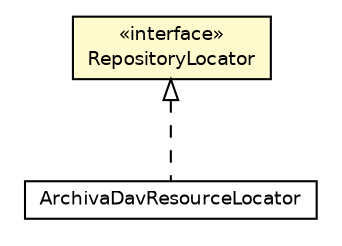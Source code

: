 #!/usr/local/bin/dot
#
# Class diagram 
# Generated by UmlGraph version 4.6 (http://www.spinellis.gr/sw/umlgraph)
#

digraph G {
	edge [fontname="Helvetica",fontsize=10,labelfontname="Helvetica",labelfontsize=10];
	node [fontname="Helvetica",fontsize=10,shape=plaintext];
	// org.apache.maven.archiva.webdav.RepositoryLocator
	c155171 [label=<<table border="0" cellborder="1" cellspacing="0" cellpadding="2" port="p" bgcolor="lemonChiffon" href="./RepositoryLocator.html">
		<tr><td><table border="0" cellspacing="0" cellpadding="1">
			<tr><td> &laquo;interface&raquo; </td></tr>
			<tr><td> RepositoryLocator </td></tr>
		</table></td></tr>
		</table>>, fontname="Helvetica", fontcolor="black", fontsize=9.0];
	// org.apache.maven.archiva.webdav.ArchivaDavResourceLocator
	c155177 [label=<<table border="0" cellborder="1" cellspacing="0" cellpadding="2" port="p" href="./ArchivaDavResourceLocator.html">
		<tr><td><table border="0" cellspacing="0" cellpadding="1">
			<tr><td> ArchivaDavResourceLocator </td></tr>
		</table></td></tr>
		</table>>, fontname="Helvetica", fontcolor="black", fontsize=9.0];
	//org.apache.maven.archiva.webdav.ArchivaDavResourceLocator implements org.apache.maven.archiva.webdav.RepositoryLocator
	c155171:p -> c155177:p [dir=back,arrowtail=empty,style=dashed];
}

